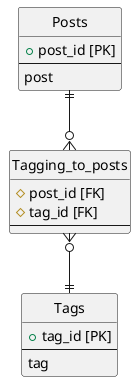 @startuml

hide circle
skinparam linetype ortho

entity Posts {
  + post_id [PK]
  --
  post
}

entity Tagging_to_posts {
  # post_id [FK]
  # tag_id [FK]
  --
}

entity Tags {
  + tag_id [PK]
  --
  tag
}

Posts ||--o{ Tagging_to_posts
Tagging_to_posts }o--|| Tags


@enduml
